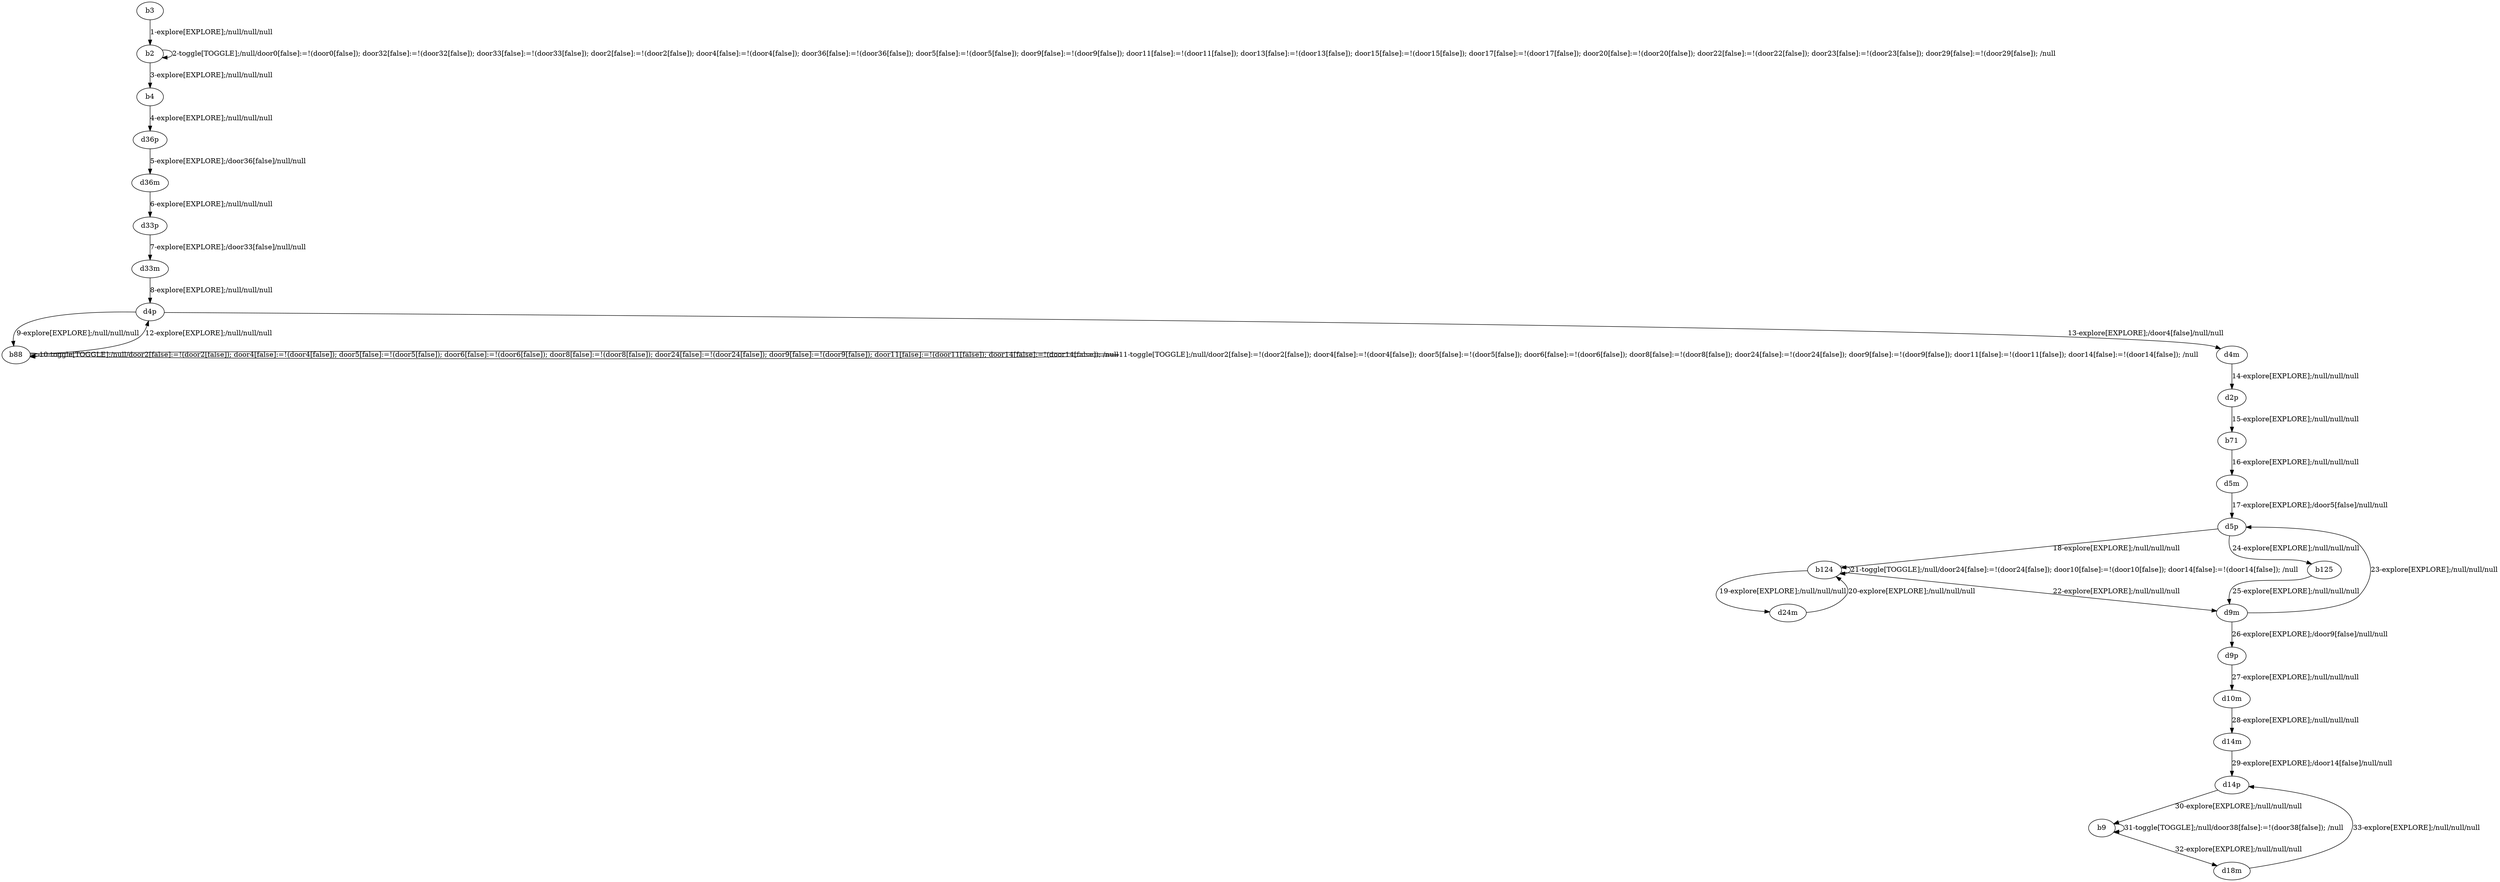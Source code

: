 # Total number of goals covered by this test: 1
# d18m --> d14p

digraph g {
"b3" -> "b2" [label = "1-explore[EXPLORE];/null/null/null"];
"b2" -> "b2" [label = "2-toggle[TOGGLE];/null/door0[false]:=!(door0[false]); door32[false]:=!(door32[false]); door33[false]:=!(door33[false]); door2[false]:=!(door2[false]); door4[false]:=!(door4[false]); door36[false]:=!(door36[false]); door5[false]:=!(door5[false]); door9[false]:=!(door9[false]); door11[false]:=!(door11[false]); door13[false]:=!(door13[false]); door15[false]:=!(door15[false]); door17[false]:=!(door17[false]); door20[false]:=!(door20[false]); door22[false]:=!(door22[false]); door23[false]:=!(door23[false]); door29[false]:=!(door29[false]); /null"];
"b2" -> "b4" [label = "3-explore[EXPLORE];/null/null/null"];
"b4" -> "d36p" [label = "4-explore[EXPLORE];/null/null/null"];
"d36p" -> "d36m" [label = "5-explore[EXPLORE];/door36[false]/null/null"];
"d36m" -> "d33p" [label = "6-explore[EXPLORE];/null/null/null"];
"d33p" -> "d33m" [label = "7-explore[EXPLORE];/door33[false]/null/null"];
"d33m" -> "d4p" [label = "8-explore[EXPLORE];/null/null/null"];
"d4p" -> "b88" [label = "9-explore[EXPLORE];/null/null/null"];
"b88" -> "b88" [label = "10-toggle[TOGGLE];/null/door2[false]:=!(door2[false]); door4[false]:=!(door4[false]); door5[false]:=!(door5[false]); door6[false]:=!(door6[false]); door8[false]:=!(door8[false]); door24[false]:=!(door24[false]); door9[false]:=!(door9[false]); door11[false]:=!(door11[false]); door14[false]:=!(door14[false]); /null"];
"b88" -> "b88" [label = "11-toggle[TOGGLE];/null/door2[false]:=!(door2[false]); door4[false]:=!(door4[false]); door5[false]:=!(door5[false]); door6[false]:=!(door6[false]); door8[false]:=!(door8[false]); door24[false]:=!(door24[false]); door9[false]:=!(door9[false]); door11[false]:=!(door11[false]); door14[false]:=!(door14[false]); /null"];
"b88" -> "d4p" [label = "12-explore[EXPLORE];/null/null/null"];
"d4p" -> "d4m" [label = "13-explore[EXPLORE];/door4[false]/null/null"];
"d4m" -> "d2p" [label = "14-explore[EXPLORE];/null/null/null"];
"d2p" -> "b71" [label = "15-explore[EXPLORE];/null/null/null"];
"b71" -> "d5m" [label = "16-explore[EXPLORE];/null/null/null"];
"d5m" -> "d5p" [label = "17-explore[EXPLORE];/door5[false]/null/null"];
"d5p" -> "b124" [label = "18-explore[EXPLORE];/null/null/null"];
"b124" -> "d24m" [label = "19-explore[EXPLORE];/null/null/null"];
"d24m" -> "b124" [label = "20-explore[EXPLORE];/null/null/null"];
"b124" -> "b124" [label = "21-toggle[TOGGLE];/null/door24[false]:=!(door24[false]); door10[false]:=!(door10[false]); door14[false]:=!(door14[false]); /null"];
"b124" -> "d9m" [label = "22-explore[EXPLORE];/null/null/null"];
"d9m" -> "d5p" [label = "23-explore[EXPLORE];/null/null/null"];
"d5p" -> "b125" [label = "24-explore[EXPLORE];/null/null/null"];
"b125" -> "d9m" [label = "25-explore[EXPLORE];/null/null/null"];
"d9m" -> "d9p" [label = "26-explore[EXPLORE];/door9[false]/null/null"];
"d9p" -> "d10m" [label = "27-explore[EXPLORE];/null/null/null"];
"d10m" -> "d14m" [label = "28-explore[EXPLORE];/null/null/null"];
"d14m" -> "d14p" [label = "29-explore[EXPLORE];/door14[false]/null/null"];
"d14p" -> "b9" [label = "30-explore[EXPLORE];/null/null/null"];
"b9" -> "b9" [label = "31-toggle[TOGGLE];/null/door38[false]:=!(door38[false]); /null"];
"b9" -> "d18m" [label = "32-explore[EXPLORE];/null/null/null"];
"d18m" -> "d14p" [label = "33-explore[EXPLORE];/null/null/null"];
}